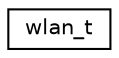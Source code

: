 digraph "Graphical Class Hierarchy"
{
  edge [fontname="Helvetica",fontsize="10",labelfontname="Helvetica",labelfontsize="10"];
  node [fontname="Helvetica",fontsize="10",shape=record];
  rankdir="LR";
  Node0 [label="wlan_t",height=0.2,width=0.4,color="black", fillcolor="white", style="filled",URL="$structwlan__t.html"];
}
